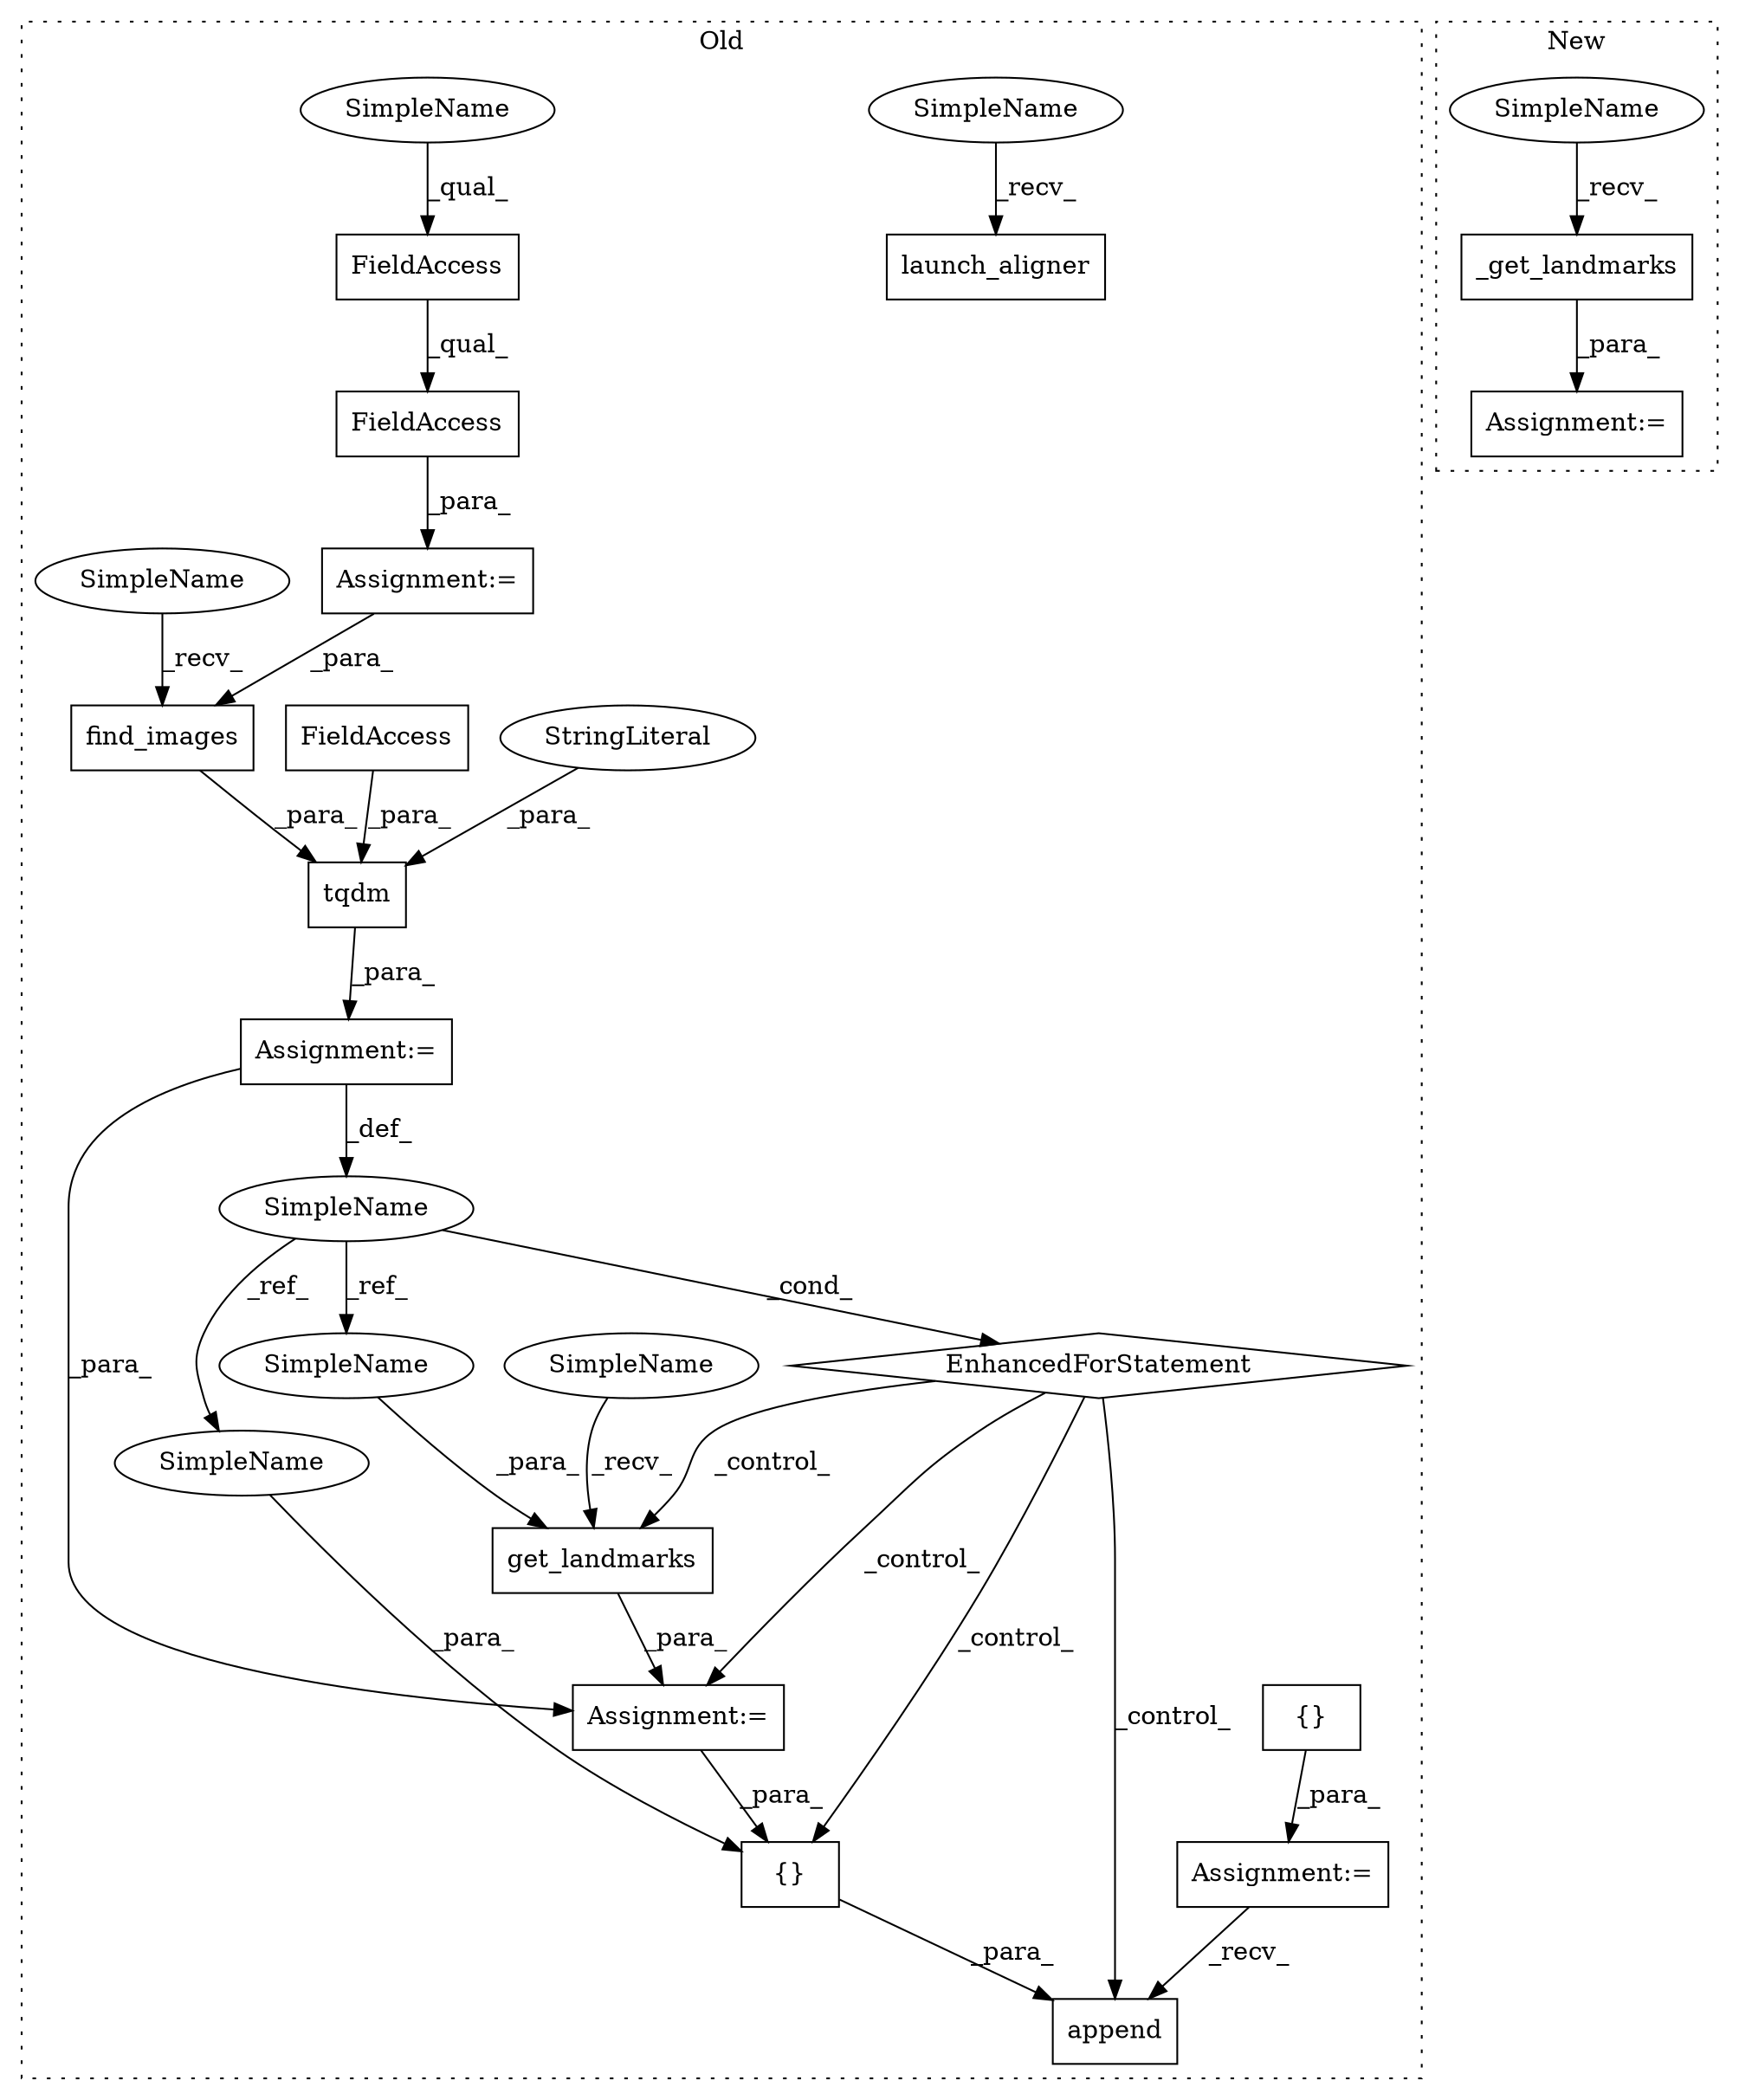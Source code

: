 digraph G {
subgraph cluster0 {
1 [label="{}" a="4" s="8422,8479" l="1,1" shape="box"];
3 [label="EnhancedForStatement" a="70" s="8221,8346" l="53,2" shape="diamond"];
4 [label="SimpleName" a="42" s="8286" l="3" shape="ellipse"];
5 [label="tqdm" a="32" s="8292,8345" l="5,1" shape="box"];
6 [label="StringLiteral" a="45" s="8325" l="9" shape="ellipse"];
7 [label="get_landmarks" a="32" s="8371,8388" l="14,1" shape="box"];
8 [label="find_images" a="32" s="8302,8323" l="12,1" shape="box"];
9 [label="FieldAccess" a="22" s="8168" l="9" shape="box"];
10 [label="FieldAccess" a="22" s="8335" l="10" shape="box"];
11 [label="FieldAccess" a="22" s="8168" l="19" shape="box"];
12 [label="launch_aligner" a="32" s="8136" l="16" shape="box"];
13 [label="Assignment:=" a="7" s="8167" l="1" shape="box"];
14 [label="Assignment:=" a="7" s="8365" l="1" shape="box"];
15 [label="Assignment:=" a="7" s="8221,8346" l="53,2" shape="box"];
17 [label="append" a="32" s="8406,8480" l="7,1" shape="box"];
18 [label="{}" a="4" s="8213" l="2" shape="box"];
19 [label="Assignment:=" a="7" s="8201" l="1" shape="box"];
20 [label="SimpleName" a="42" s="8131" l="4" shape="ellipse"];
21 [label="SimpleName" a="42" s="8168" l="4" shape="ellipse"];
22 [label="SimpleName" a="42" s="8366" l="4" shape="ellipse"];
23 [label="SimpleName" a="42" s="8297" l="4" shape="ellipse"];
24 [label="SimpleName" a="42" s="8385" l="3" shape="ellipse"];
25 [label="SimpleName" a="42" s="8423" l="3" shape="ellipse"];
label = "Old";
style="dotted";
}
subgraph cluster1 {
2 [label="_get_landmarks" a="32" s="9485" l="16" shape="box"];
16 [label="Assignment:=" a="7" s="9478" l="2" shape="box"];
26 [label="SimpleName" a="42" s="9480" l="4" shape="ellipse"];
label = "New";
style="dotted";
}
1 -> 17 [label="_para_"];
2 -> 16 [label="_para_"];
3 -> 17 [label="_control_"];
3 -> 14 [label="_control_"];
3 -> 7 [label="_control_"];
3 -> 1 [label="_control_"];
4 -> 24 [label="_ref_"];
4 -> 25 [label="_ref_"];
4 -> 3 [label="_cond_"];
5 -> 15 [label="_para_"];
6 -> 5 [label="_para_"];
7 -> 14 [label="_para_"];
8 -> 5 [label="_para_"];
9 -> 11 [label="_qual_"];
10 -> 5 [label="_para_"];
11 -> 13 [label="_para_"];
13 -> 8 [label="_para_"];
14 -> 1 [label="_para_"];
15 -> 4 [label="_def_"];
15 -> 14 [label="_para_"];
18 -> 19 [label="_para_"];
19 -> 17 [label="_recv_"];
20 -> 12 [label="_recv_"];
21 -> 9 [label="_qual_"];
22 -> 7 [label="_recv_"];
23 -> 8 [label="_recv_"];
24 -> 7 [label="_para_"];
25 -> 1 [label="_para_"];
26 -> 2 [label="_recv_"];
}